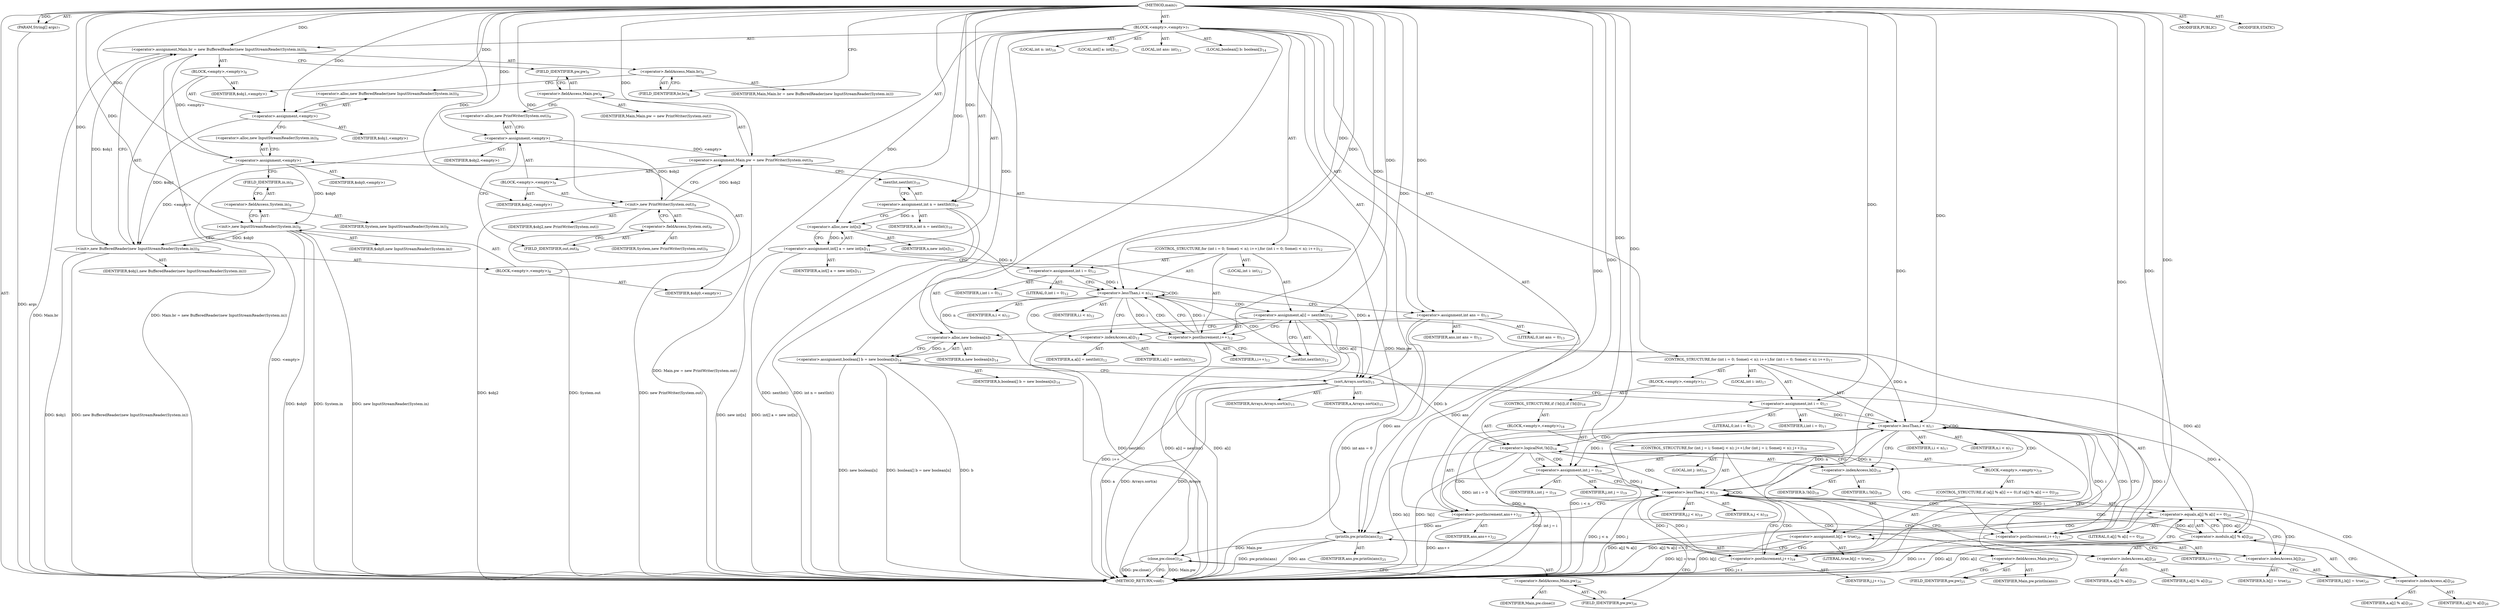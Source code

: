 digraph "main" {  
"19" [label = <(METHOD,main)<SUB>7</SUB>> ]
"20" [label = <(PARAM,String[] args)<SUB>7</SUB>> ]
"21" [label = <(BLOCK,&lt;empty&gt;,&lt;empty&gt;)<SUB>7</SUB>> ]
"22" [label = <(&lt;operator&gt;.assignment,Main.br = new BufferedReader(new InputStreamReader(System.in)))<SUB>8</SUB>> ]
"23" [label = <(&lt;operator&gt;.fieldAccess,Main.br)<SUB>8</SUB>> ]
"24" [label = <(IDENTIFIER,Main,Main.br = new BufferedReader(new InputStreamReader(System.in)))> ]
"25" [label = <(FIELD_IDENTIFIER,br,br)<SUB>8</SUB>> ]
"26" [label = <(BLOCK,&lt;empty&gt;,&lt;empty&gt;)<SUB>8</SUB>> ]
"27" [label = <(&lt;operator&gt;.assignment,&lt;empty&gt;)> ]
"28" [label = <(IDENTIFIER,$obj1,&lt;empty&gt;)> ]
"29" [label = <(&lt;operator&gt;.alloc,new BufferedReader(new InputStreamReader(System.in)))<SUB>8</SUB>> ]
"30" [label = <(&lt;init&gt;,new BufferedReader(new InputStreamReader(System.in)))<SUB>8</SUB>> ]
"31" [label = <(IDENTIFIER,$obj1,new BufferedReader(new InputStreamReader(System.in)))> ]
"32" [label = <(BLOCK,&lt;empty&gt;,&lt;empty&gt;)<SUB>8</SUB>> ]
"33" [label = <(&lt;operator&gt;.assignment,&lt;empty&gt;)> ]
"34" [label = <(IDENTIFIER,$obj0,&lt;empty&gt;)> ]
"35" [label = <(&lt;operator&gt;.alloc,new InputStreamReader(System.in))<SUB>8</SUB>> ]
"36" [label = <(&lt;init&gt;,new InputStreamReader(System.in))<SUB>8</SUB>> ]
"37" [label = <(IDENTIFIER,$obj0,new InputStreamReader(System.in))> ]
"38" [label = <(&lt;operator&gt;.fieldAccess,System.in)<SUB>8</SUB>> ]
"39" [label = <(IDENTIFIER,System,new InputStreamReader(System.in))<SUB>8</SUB>> ]
"40" [label = <(FIELD_IDENTIFIER,in,in)<SUB>8</SUB>> ]
"41" [label = <(IDENTIFIER,$obj0,&lt;empty&gt;)> ]
"42" [label = <(IDENTIFIER,$obj1,&lt;empty&gt;)> ]
"43" [label = <(&lt;operator&gt;.assignment,Main.pw = new PrintWriter(System.out))<SUB>9</SUB>> ]
"44" [label = <(&lt;operator&gt;.fieldAccess,Main.pw)<SUB>9</SUB>> ]
"45" [label = <(IDENTIFIER,Main,Main.pw = new PrintWriter(System.out))> ]
"46" [label = <(FIELD_IDENTIFIER,pw,pw)<SUB>9</SUB>> ]
"47" [label = <(BLOCK,&lt;empty&gt;,&lt;empty&gt;)<SUB>9</SUB>> ]
"48" [label = <(&lt;operator&gt;.assignment,&lt;empty&gt;)> ]
"49" [label = <(IDENTIFIER,$obj2,&lt;empty&gt;)> ]
"50" [label = <(&lt;operator&gt;.alloc,new PrintWriter(System.out))<SUB>9</SUB>> ]
"51" [label = <(&lt;init&gt;,new PrintWriter(System.out))<SUB>9</SUB>> ]
"52" [label = <(IDENTIFIER,$obj2,new PrintWriter(System.out))> ]
"53" [label = <(&lt;operator&gt;.fieldAccess,System.out)<SUB>9</SUB>> ]
"54" [label = <(IDENTIFIER,System,new PrintWriter(System.out))<SUB>9</SUB>> ]
"55" [label = <(FIELD_IDENTIFIER,out,out)<SUB>9</SUB>> ]
"56" [label = <(IDENTIFIER,$obj2,&lt;empty&gt;)> ]
"57" [label = <(LOCAL,int n: int)<SUB>10</SUB>> ]
"58" [label = <(&lt;operator&gt;.assignment,int n = nextInt())<SUB>10</SUB>> ]
"59" [label = <(IDENTIFIER,n,int n = nextInt())<SUB>10</SUB>> ]
"60" [label = <(nextInt,nextInt())<SUB>10</SUB>> ]
"61" [label = <(LOCAL,int[] a: int[])<SUB>11</SUB>> ]
"62" [label = <(&lt;operator&gt;.assignment,int[] a = new int[n])<SUB>11</SUB>> ]
"63" [label = <(IDENTIFIER,a,int[] a = new int[n])<SUB>11</SUB>> ]
"64" [label = <(&lt;operator&gt;.alloc,new int[n])> ]
"65" [label = <(IDENTIFIER,n,new int[n])<SUB>11</SUB>> ]
"66" [label = <(CONTROL_STRUCTURE,for (int i = 0; Some(i &lt; n); i++),for (int i = 0; Some(i &lt; n); i++))<SUB>12</SUB>> ]
"67" [label = <(LOCAL,int i: int)<SUB>12</SUB>> ]
"68" [label = <(&lt;operator&gt;.assignment,int i = 0)<SUB>12</SUB>> ]
"69" [label = <(IDENTIFIER,i,int i = 0)<SUB>12</SUB>> ]
"70" [label = <(LITERAL,0,int i = 0)<SUB>12</SUB>> ]
"71" [label = <(&lt;operator&gt;.lessThan,i &lt; n)<SUB>12</SUB>> ]
"72" [label = <(IDENTIFIER,i,i &lt; n)<SUB>12</SUB>> ]
"73" [label = <(IDENTIFIER,n,i &lt; n)<SUB>12</SUB>> ]
"74" [label = <(&lt;operator&gt;.postIncrement,i++)<SUB>12</SUB>> ]
"75" [label = <(IDENTIFIER,i,i++)<SUB>12</SUB>> ]
"76" [label = <(&lt;operator&gt;.assignment,a[i] = nextInt())<SUB>12</SUB>> ]
"77" [label = <(&lt;operator&gt;.indexAccess,a[i])<SUB>12</SUB>> ]
"78" [label = <(IDENTIFIER,a,a[i] = nextInt())<SUB>12</SUB>> ]
"79" [label = <(IDENTIFIER,i,a[i] = nextInt())<SUB>12</SUB>> ]
"80" [label = <(nextInt,nextInt())<SUB>12</SUB>> ]
"81" [label = <(LOCAL,int ans: int)<SUB>13</SUB>> ]
"82" [label = <(&lt;operator&gt;.assignment,int ans = 0)<SUB>13</SUB>> ]
"83" [label = <(IDENTIFIER,ans,int ans = 0)<SUB>13</SUB>> ]
"84" [label = <(LITERAL,0,int ans = 0)<SUB>13</SUB>> ]
"85" [label = <(LOCAL,boolean[] b: boolean[])<SUB>14</SUB>> ]
"86" [label = <(&lt;operator&gt;.assignment,boolean[] b = new boolean[n])<SUB>14</SUB>> ]
"87" [label = <(IDENTIFIER,b,boolean[] b = new boolean[n])<SUB>14</SUB>> ]
"88" [label = <(&lt;operator&gt;.alloc,new boolean[n])> ]
"89" [label = <(IDENTIFIER,n,new boolean[n])<SUB>14</SUB>> ]
"90" [label = <(sort,Arrays.sort(a))<SUB>15</SUB>> ]
"91" [label = <(IDENTIFIER,Arrays,Arrays.sort(a))<SUB>15</SUB>> ]
"92" [label = <(IDENTIFIER,a,Arrays.sort(a))<SUB>15</SUB>> ]
"93" [label = <(CONTROL_STRUCTURE,for (int i = 0; Some(i &lt; n); i++),for (int i = 0; Some(i &lt; n); i++))<SUB>17</SUB>> ]
"94" [label = <(LOCAL,int i: int)<SUB>17</SUB>> ]
"95" [label = <(&lt;operator&gt;.assignment,int i = 0)<SUB>17</SUB>> ]
"96" [label = <(IDENTIFIER,i,int i = 0)<SUB>17</SUB>> ]
"97" [label = <(LITERAL,0,int i = 0)<SUB>17</SUB>> ]
"98" [label = <(&lt;operator&gt;.lessThan,i &lt; n)<SUB>17</SUB>> ]
"99" [label = <(IDENTIFIER,i,i &lt; n)<SUB>17</SUB>> ]
"100" [label = <(IDENTIFIER,n,i &lt; n)<SUB>17</SUB>> ]
"101" [label = <(&lt;operator&gt;.postIncrement,i++)<SUB>17</SUB>> ]
"102" [label = <(IDENTIFIER,i,i++)<SUB>17</SUB>> ]
"103" [label = <(BLOCK,&lt;empty&gt;,&lt;empty&gt;)<SUB>17</SUB>> ]
"104" [label = <(CONTROL_STRUCTURE,if (!b[i]),if (!b[i]))<SUB>18</SUB>> ]
"105" [label = <(&lt;operator&gt;.logicalNot,!b[i])<SUB>18</SUB>> ]
"106" [label = <(&lt;operator&gt;.indexAccess,b[i])<SUB>18</SUB>> ]
"107" [label = <(IDENTIFIER,b,!b[i])<SUB>18</SUB>> ]
"108" [label = <(IDENTIFIER,i,!b[i])<SUB>18</SUB>> ]
"109" [label = <(BLOCK,&lt;empty&gt;,&lt;empty&gt;)<SUB>18</SUB>> ]
"110" [label = <(CONTROL_STRUCTURE,for (int j = i; Some(j &lt; n); j++),for (int j = i; Some(j &lt; n); j++))<SUB>19</SUB>> ]
"111" [label = <(LOCAL,int j: int)<SUB>19</SUB>> ]
"112" [label = <(&lt;operator&gt;.assignment,int j = i)<SUB>19</SUB>> ]
"113" [label = <(IDENTIFIER,j,int j = i)<SUB>19</SUB>> ]
"114" [label = <(IDENTIFIER,i,int j = i)<SUB>19</SUB>> ]
"115" [label = <(&lt;operator&gt;.lessThan,j &lt; n)<SUB>19</SUB>> ]
"116" [label = <(IDENTIFIER,j,j &lt; n)<SUB>19</SUB>> ]
"117" [label = <(IDENTIFIER,n,j &lt; n)<SUB>19</SUB>> ]
"118" [label = <(&lt;operator&gt;.postIncrement,j++)<SUB>19</SUB>> ]
"119" [label = <(IDENTIFIER,j,j++)<SUB>19</SUB>> ]
"120" [label = <(BLOCK,&lt;empty&gt;,&lt;empty&gt;)<SUB>19</SUB>> ]
"121" [label = <(CONTROL_STRUCTURE,if (a[j] % a[i] == 0),if (a[j] % a[i] == 0))<SUB>20</SUB>> ]
"122" [label = <(&lt;operator&gt;.equals,a[j] % a[i] == 0)<SUB>20</SUB>> ]
"123" [label = <(&lt;operator&gt;.modulo,a[j] % a[i])<SUB>20</SUB>> ]
"124" [label = <(&lt;operator&gt;.indexAccess,a[j])<SUB>20</SUB>> ]
"125" [label = <(IDENTIFIER,a,a[j] % a[i])<SUB>20</SUB>> ]
"126" [label = <(IDENTIFIER,j,a[j] % a[i])<SUB>20</SUB>> ]
"127" [label = <(&lt;operator&gt;.indexAccess,a[i])<SUB>20</SUB>> ]
"128" [label = <(IDENTIFIER,a,a[j] % a[i])<SUB>20</SUB>> ]
"129" [label = <(IDENTIFIER,i,a[j] % a[i])<SUB>20</SUB>> ]
"130" [label = <(LITERAL,0,a[j] % a[i] == 0)<SUB>20</SUB>> ]
"131" [label = <(&lt;operator&gt;.assignment,b[j] = true)<SUB>20</SUB>> ]
"132" [label = <(&lt;operator&gt;.indexAccess,b[j])<SUB>20</SUB>> ]
"133" [label = <(IDENTIFIER,b,b[j] = true)<SUB>20</SUB>> ]
"134" [label = <(IDENTIFIER,j,b[j] = true)<SUB>20</SUB>> ]
"135" [label = <(LITERAL,true,b[j] = true)<SUB>20</SUB>> ]
"136" [label = <(&lt;operator&gt;.postIncrement,ans++)<SUB>22</SUB>> ]
"137" [label = <(IDENTIFIER,ans,ans++)<SUB>22</SUB>> ]
"138" [label = <(println,pw.println(ans))<SUB>25</SUB>> ]
"139" [label = <(&lt;operator&gt;.fieldAccess,Main.pw)<SUB>25</SUB>> ]
"140" [label = <(IDENTIFIER,Main,pw.println(ans))> ]
"141" [label = <(FIELD_IDENTIFIER,pw,pw)<SUB>25</SUB>> ]
"142" [label = <(IDENTIFIER,ans,pw.println(ans))<SUB>25</SUB>> ]
"143" [label = <(close,pw.close())<SUB>26</SUB>> ]
"144" [label = <(&lt;operator&gt;.fieldAccess,Main.pw)<SUB>26</SUB>> ]
"145" [label = <(IDENTIFIER,Main,pw.close())> ]
"146" [label = <(FIELD_IDENTIFIER,pw,pw)<SUB>26</SUB>> ]
"147" [label = <(MODIFIER,PUBLIC)> ]
"148" [label = <(MODIFIER,STATIC)> ]
"149" [label = <(METHOD_RETURN,void)<SUB>7</SUB>> ]
  "19" -> "20"  [ label = "AST: "] 
  "19" -> "21"  [ label = "AST: "] 
  "19" -> "147"  [ label = "AST: "] 
  "19" -> "148"  [ label = "AST: "] 
  "19" -> "149"  [ label = "AST: "] 
  "21" -> "22"  [ label = "AST: "] 
  "21" -> "43"  [ label = "AST: "] 
  "21" -> "57"  [ label = "AST: "] 
  "21" -> "58"  [ label = "AST: "] 
  "21" -> "61"  [ label = "AST: "] 
  "21" -> "62"  [ label = "AST: "] 
  "21" -> "66"  [ label = "AST: "] 
  "21" -> "81"  [ label = "AST: "] 
  "21" -> "82"  [ label = "AST: "] 
  "21" -> "85"  [ label = "AST: "] 
  "21" -> "86"  [ label = "AST: "] 
  "21" -> "90"  [ label = "AST: "] 
  "21" -> "93"  [ label = "AST: "] 
  "21" -> "138"  [ label = "AST: "] 
  "21" -> "143"  [ label = "AST: "] 
  "22" -> "23"  [ label = "AST: "] 
  "22" -> "26"  [ label = "AST: "] 
  "23" -> "24"  [ label = "AST: "] 
  "23" -> "25"  [ label = "AST: "] 
  "26" -> "27"  [ label = "AST: "] 
  "26" -> "30"  [ label = "AST: "] 
  "26" -> "42"  [ label = "AST: "] 
  "27" -> "28"  [ label = "AST: "] 
  "27" -> "29"  [ label = "AST: "] 
  "30" -> "31"  [ label = "AST: "] 
  "30" -> "32"  [ label = "AST: "] 
  "32" -> "33"  [ label = "AST: "] 
  "32" -> "36"  [ label = "AST: "] 
  "32" -> "41"  [ label = "AST: "] 
  "33" -> "34"  [ label = "AST: "] 
  "33" -> "35"  [ label = "AST: "] 
  "36" -> "37"  [ label = "AST: "] 
  "36" -> "38"  [ label = "AST: "] 
  "38" -> "39"  [ label = "AST: "] 
  "38" -> "40"  [ label = "AST: "] 
  "43" -> "44"  [ label = "AST: "] 
  "43" -> "47"  [ label = "AST: "] 
  "44" -> "45"  [ label = "AST: "] 
  "44" -> "46"  [ label = "AST: "] 
  "47" -> "48"  [ label = "AST: "] 
  "47" -> "51"  [ label = "AST: "] 
  "47" -> "56"  [ label = "AST: "] 
  "48" -> "49"  [ label = "AST: "] 
  "48" -> "50"  [ label = "AST: "] 
  "51" -> "52"  [ label = "AST: "] 
  "51" -> "53"  [ label = "AST: "] 
  "53" -> "54"  [ label = "AST: "] 
  "53" -> "55"  [ label = "AST: "] 
  "58" -> "59"  [ label = "AST: "] 
  "58" -> "60"  [ label = "AST: "] 
  "62" -> "63"  [ label = "AST: "] 
  "62" -> "64"  [ label = "AST: "] 
  "64" -> "65"  [ label = "AST: "] 
  "66" -> "67"  [ label = "AST: "] 
  "66" -> "68"  [ label = "AST: "] 
  "66" -> "71"  [ label = "AST: "] 
  "66" -> "74"  [ label = "AST: "] 
  "66" -> "76"  [ label = "AST: "] 
  "68" -> "69"  [ label = "AST: "] 
  "68" -> "70"  [ label = "AST: "] 
  "71" -> "72"  [ label = "AST: "] 
  "71" -> "73"  [ label = "AST: "] 
  "74" -> "75"  [ label = "AST: "] 
  "76" -> "77"  [ label = "AST: "] 
  "76" -> "80"  [ label = "AST: "] 
  "77" -> "78"  [ label = "AST: "] 
  "77" -> "79"  [ label = "AST: "] 
  "82" -> "83"  [ label = "AST: "] 
  "82" -> "84"  [ label = "AST: "] 
  "86" -> "87"  [ label = "AST: "] 
  "86" -> "88"  [ label = "AST: "] 
  "88" -> "89"  [ label = "AST: "] 
  "90" -> "91"  [ label = "AST: "] 
  "90" -> "92"  [ label = "AST: "] 
  "93" -> "94"  [ label = "AST: "] 
  "93" -> "95"  [ label = "AST: "] 
  "93" -> "98"  [ label = "AST: "] 
  "93" -> "101"  [ label = "AST: "] 
  "93" -> "103"  [ label = "AST: "] 
  "95" -> "96"  [ label = "AST: "] 
  "95" -> "97"  [ label = "AST: "] 
  "98" -> "99"  [ label = "AST: "] 
  "98" -> "100"  [ label = "AST: "] 
  "101" -> "102"  [ label = "AST: "] 
  "103" -> "104"  [ label = "AST: "] 
  "104" -> "105"  [ label = "AST: "] 
  "104" -> "109"  [ label = "AST: "] 
  "105" -> "106"  [ label = "AST: "] 
  "106" -> "107"  [ label = "AST: "] 
  "106" -> "108"  [ label = "AST: "] 
  "109" -> "110"  [ label = "AST: "] 
  "109" -> "136"  [ label = "AST: "] 
  "110" -> "111"  [ label = "AST: "] 
  "110" -> "112"  [ label = "AST: "] 
  "110" -> "115"  [ label = "AST: "] 
  "110" -> "118"  [ label = "AST: "] 
  "110" -> "120"  [ label = "AST: "] 
  "112" -> "113"  [ label = "AST: "] 
  "112" -> "114"  [ label = "AST: "] 
  "115" -> "116"  [ label = "AST: "] 
  "115" -> "117"  [ label = "AST: "] 
  "118" -> "119"  [ label = "AST: "] 
  "120" -> "121"  [ label = "AST: "] 
  "121" -> "122"  [ label = "AST: "] 
  "121" -> "131"  [ label = "AST: "] 
  "122" -> "123"  [ label = "AST: "] 
  "122" -> "130"  [ label = "AST: "] 
  "123" -> "124"  [ label = "AST: "] 
  "123" -> "127"  [ label = "AST: "] 
  "124" -> "125"  [ label = "AST: "] 
  "124" -> "126"  [ label = "AST: "] 
  "127" -> "128"  [ label = "AST: "] 
  "127" -> "129"  [ label = "AST: "] 
  "131" -> "132"  [ label = "AST: "] 
  "131" -> "135"  [ label = "AST: "] 
  "132" -> "133"  [ label = "AST: "] 
  "132" -> "134"  [ label = "AST: "] 
  "136" -> "137"  [ label = "AST: "] 
  "138" -> "139"  [ label = "AST: "] 
  "138" -> "142"  [ label = "AST: "] 
  "139" -> "140"  [ label = "AST: "] 
  "139" -> "141"  [ label = "AST: "] 
  "143" -> "144"  [ label = "AST: "] 
  "144" -> "145"  [ label = "AST: "] 
  "144" -> "146"  [ label = "AST: "] 
  "22" -> "46"  [ label = "CFG: "] 
  "43" -> "60"  [ label = "CFG: "] 
  "58" -> "64"  [ label = "CFG: "] 
  "62" -> "68"  [ label = "CFG: "] 
  "82" -> "88"  [ label = "CFG: "] 
  "86" -> "90"  [ label = "CFG: "] 
  "90" -> "95"  [ label = "CFG: "] 
  "138" -> "146"  [ label = "CFG: "] 
  "143" -> "149"  [ label = "CFG: "] 
  "23" -> "29"  [ label = "CFG: "] 
  "44" -> "50"  [ label = "CFG: "] 
  "60" -> "58"  [ label = "CFG: "] 
  "64" -> "62"  [ label = "CFG: "] 
  "68" -> "71"  [ label = "CFG: "] 
  "71" -> "77"  [ label = "CFG: "] 
  "71" -> "82"  [ label = "CFG: "] 
  "74" -> "71"  [ label = "CFG: "] 
  "76" -> "74"  [ label = "CFG: "] 
  "88" -> "86"  [ label = "CFG: "] 
  "95" -> "98"  [ label = "CFG: "] 
  "98" -> "106"  [ label = "CFG: "] 
  "98" -> "141"  [ label = "CFG: "] 
  "101" -> "98"  [ label = "CFG: "] 
  "139" -> "138"  [ label = "CFG: "] 
  "144" -> "143"  [ label = "CFG: "] 
  "25" -> "23"  [ label = "CFG: "] 
  "27" -> "35"  [ label = "CFG: "] 
  "30" -> "22"  [ label = "CFG: "] 
  "46" -> "44"  [ label = "CFG: "] 
  "48" -> "55"  [ label = "CFG: "] 
  "51" -> "43"  [ label = "CFG: "] 
  "77" -> "80"  [ label = "CFG: "] 
  "80" -> "76"  [ label = "CFG: "] 
  "141" -> "139"  [ label = "CFG: "] 
  "146" -> "144"  [ label = "CFG: "] 
  "29" -> "27"  [ label = "CFG: "] 
  "50" -> "48"  [ label = "CFG: "] 
  "53" -> "51"  [ label = "CFG: "] 
  "105" -> "112"  [ label = "CFG: "] 
  "105" -> "101"  [ label = "CFG: "] 
  "33" -> "40"  [ label = "CFG: "] 
  "36" -> "30"  [ label = "CFG: "] 
  "55" -> "53"  [ label = "CFG: "] 
  "106" -> "105"  [ label = "CFG: "] 
  "136" -> "101"  [ label = "CFG: "] 
  "35" -> "33"  [ label = "CFG: "] 
  "38" -> "36"  [ label = "CFG: "] 
  "112" -> "115"  [ label = "CFG: "] 
  "115" -> "124"  [ label = "CFG: "] 
  "115" -> "136"  [ label = "CFG: "] 
  "118" -> "115"  [ label = "CFG: "] 
  "40" -> "38"  [ label = "CFG: "] 
  "122" -> "132"  [ label = "CFG: "] 
  "122" -> "118"  [ label = "CFG: "] 
  "131" -> "118"  [ label = "CFG: "] 
  "123" -> "122"  [ label = "CFG: "] 
  "132" -> "131"  [ label = "CFG: "] 
  "124" -> "127"  [ label = "CFG: "] 
  "127" -> "123"  [ label = "CFG: "] 
  "19" -> "25"  [ label = "CFG: "] 
  "20" -> "149"  [ label = "DDG: args"] 
  "22" -> "149"  [ label = "DDG: Main.br"] 
  "30" -> "149"  [ label = "DDG: $obj1"] 
  "36" -> "149"  [ label = "DDG: $obj0"] 
  "36" -> "149"  [ label = "DDG: System.in"] 
  "36" -> "149"  [ label = "DDG: new InputStreamReader(System.in)"] 
  "30" -> "149"  [ label = "DDG: new BufferedReader(new InputStreamReader(System.in))"] 
  "22" -> "149"  [ label = "DDG: Main.br = new BufferedReader(new InputStreamReader(System.in))"] 
  "48" -> "149"  [ label = "DDG: &lt;empty&gt;"] 
  "51" -> "149"  [ label = "DDG: $obj2"] 
  "51" -> "149"  [ label = "DDG: System.out"] 
  "51" -> "149"  [ label = "DDG: new PrintWriter(System.out)"] 
  "43" -> "149"  [ label = "DDG: Main.pw = new PrintWriter(System.out)"] 
  "58" -> "149"  [ label = "DDG: nextInt()"] 
  "58" -> "149"  [ label = "DDG: int n = nextInt()"] 
  "62" -> "149"  [ label = "DDG: new int[n]"] 
  "62" -> "149"  [ label = "DDG: int[] a = new int[n]"] 
  "82" -> "149"  [ label = "DDG: int ans = 0"] 
  "86" -> "149"  [ label = "DDG: b"] 
  "86" -> "149"  [ label = "DDG: new boolean[n]"] 
  "86" -> "149"  [ label = "DDG: boolean[] b = new boolean[n]"] 
  "90" -> "149"  [ label = "DDG: a"] 
  "90" -> "149"  [ label = "DDG: Arrays.sort(a)"] 
  "95" -> "149"  [ label = "DDG: int i = 0"] 
  "98" -> "149"  [ label = "DDG: i"] 
  "98" -> "149"  [ label = "DDG: n"] 
  "98" -> "149"  [ label = "DDG: i &lt; n"] 
  "138" -> "149"  [ label = "DDG: ans"] 
  "138" -> "149"  [ label = "DDG: pw.println(ans)"] 
  "143" -> "149"  [ label = "DDG: Main.pw"] 
  "143" -> "149"  [ label = "DDG: pw.close()"] 
  "105" -> "149"  [ label = "DDG: b[i]"] 
  "105" -> "149"  [ label = "DDG: !b[i]"] 
  "112" -> "149"  [ label = "DDG: int j = i"] 
  "115" -> "149"  [ label = "DDG: j"] 
  "115" -> "149"  [ label = "DDG: j &lt; n"] 
  "136" -> "149"  [ label = "DDG: ans++"] 
  "101" -> "149"  [ label = "DDG: i++"] 
  "123" -> "149"  [ label = "DDG: a[j]"] 
  "123" -> "149"  [ label = "DDG: a[i]"] 
  "122" -> "149"  [ label = "DDG: a[j] % a[i]"] 
  "122" -> "149"  [ label = "DDG: a[j] % a[i] == 0"] 
  "131" -> "149"  [ label = "DDG: b[j]"] 
  "131" -> "149"  [ label = "DDG: b[j] = true"] 
  "118" -> "149"  [ label = "DDG: j++"] 
  "76" -> "149"  [ label = "DDG: a[i]"] 
  "76" -> "149"  [ label = "DDG: nextInt()"] 
  "76" -> "149"  [ label = "DDG: a[i] = nextInt()"] 
  "74" -> "149"  [ label = "DDG: i++"] 
  "90" -> "149"  [ label = "DDG: Arrays"] 
  "19" -> "20"  [ label = "DDG: "] 
  "33" -> "22"  [ label = "DDG: &lt;empty&gt;"] 
  "30" -> "22"  [ label = "DDG: $obj1"] 
  "19" -> "22"  [ label = "DDG: "] 
  "48" -> "43"  [ label = "DDG: &lt;empty&gt;"] 
  "51" -> "43"  [ label = "DDG: $obj2"] 
  "19" -> "43"  [ label = "DDG: "] 
  "19" -> "58"  [ label = "DDG: "] 
  "64" -> "62"  [ label = "DDG: n"] 
  "19" -> "82"  [ label = "DDG: "] 
  "88" -> "86"  [ label = "DDG: n"] 
  "19" -> "68"  [ label = "DDG: "] 
  "19" -> "76"  [ label = "DDG: "] 
  "19" -> "90"  [ label = "DDG: "] 
  "62" -> "90"  [ label = "DDG: a"] 
  "76" -> "90"  [ label = "DDG: a[i]"] 
  "19" -> "95"  [ label = "DDG: "] 
  "43" -> "138"  [ label = "DDG: Main.pw"] 
  "82" -> "138"  [ label = "DDG: ans"] 
  "136" -> "138"  [ label = "DDG: ans"] 
  "19" -> "138"  [ label = "DDG: "] 
  "138" -> "143"  [ label = "DDG: Main.pw"] 
  "19" -> "27"  [ label = "DDG: "] 
  "19" -> "42"  [ label = "DDG: "] 
  "19" -> "48"  [ label = "DDG: "] 
  "19" -> "56"  [ label = "DDG: "] 
  "58" -> "64"  [ label = "DDG: n"] 
  "19" -> "64"  [ label = "DDG: "] 
  "68" -> "71"  [ label = "DDG: i"] 
  "74" -> "71"  [ label = "DDG: i"] 
  "19" -> "71"  [ label = "DDG: "] 
  "64" -> "71"  [ label = "DDG: n"] 
  "71" -> "74"  [ label = "DDG: i"] 
  "19" -> "74"  [ label = "DDG: "] 
  "71" -> "88"  [ label = "DDG: n"] 
  "19" -> "88"  [ label = "DDG: "] 
  "95" -> "98"  [ label = "DDG: i"] 
  "101" -> "98"  [ label = "DDG: i"] 
  "19" -> "98"  [ label = "DDG: "] 
  "88" -> "98"  [ label = "DDG: n"] 
  "115" -> "98"  [ label = "DDG: n"] 
  "98" -> "101"  [ label = "DDG: i"] 
  "19" -> "101"  [ label = "DDG: "] 
  "27" -> "30"  [ label = "DDG: $obj1"] 
  "19" -> "30"  [ label = "DDG: "] 
  "33" -> "30"  [ label = "DDG: &lt;empty&gt;"] 
  "36" -> "30"  [ label = "DDG: $obj0"] 
  "48" -> "51"  [ label = "DDG: $obj2"] 
  "19" -> "51"  [ label = "DDG: "] 
  "19" -> "33"  [ label = "DDG: "] 
  "19" -> "41"  [ label = "DDG: "] 
  "86" -> "105"  [ label = "DDG: b"] 
  "33" -> "36"  [ label = "DDG: $obj0"] 
  "19" -> "36"  [ label = "DDG: "] 
  "98" -> "112"  [ label = "DDG: i"] 
  "19" -> "112"  [ label = "DDG: "] 
  "82" -> "136"  [ label = "DDG: ans"] 
  "19" -> "136"  [ label = "DDG: "] 
  "112" -> "115"  [ label = "DDG: j"] 
  "118" -> "115"  [ label = "DDG: j"] 
  "19" -> "115"  [ label = "DDG: "] 
  "98" -> "115"  [ label = "DDG: n"] 
  "115" -> "118"  [ label = "DDG: j"] 
  "19" -> "118"  [ label = "DDG: "] 
  "19" -> "131"  [ label = "DDG: "] 
  "123" -> "122"  [ label = "DDG: a[j]"] 
  "123" -> "122"  [ label = "DDG: a[i]"] 
  "19" -> "122"  [ label = "DDG: "] 
  "90" -> "123"  [ label = "DDG: a"] 
  "76" -> "123"  [ label = "DDG: a[i]"] 
  "71" -> "80"  [ label = "CDG: "] 
  "71" -> "77"  [ label = "CDG: "] 
  "71" -> "71"  [ label = "CDG: "] 
  "71" -> "74"  [ label = "CDG: "] 
  "71" -> "76"  [ label = "CDG: "] 
  "98" -> "98"  [ label = "CDG: "] 
  "98" -> "105"  [ label = "CDG: "] 
  "98" -> "106"  [ label = "CDG: "] 
  "98" -> "101"  [ label = "CDG: "] 
  "105" -> "115"  [ label = "CDG: "] 
  "105" -> "136"  [ label = "CDG: "] 
  "105" -> "112"  [ label = "CDG: "] 
  "115" -> "115"  [ label = "CDG: "] 
  "115" -> "122"  [ label = "CDG: "] 
  "115" -> "118"  [ label = "CDG: "] 
  "115" -> "123"  [ label = "CDG: "] 
  "115" -> "127"  [ label = "CDG: "] 
  "115" -> "124"  [ label = "CDG: "] 
  "122" -> "131"  [ label = "CDG: "] 
  "122" -> "132"  [ label = "CDG: "] 
}

